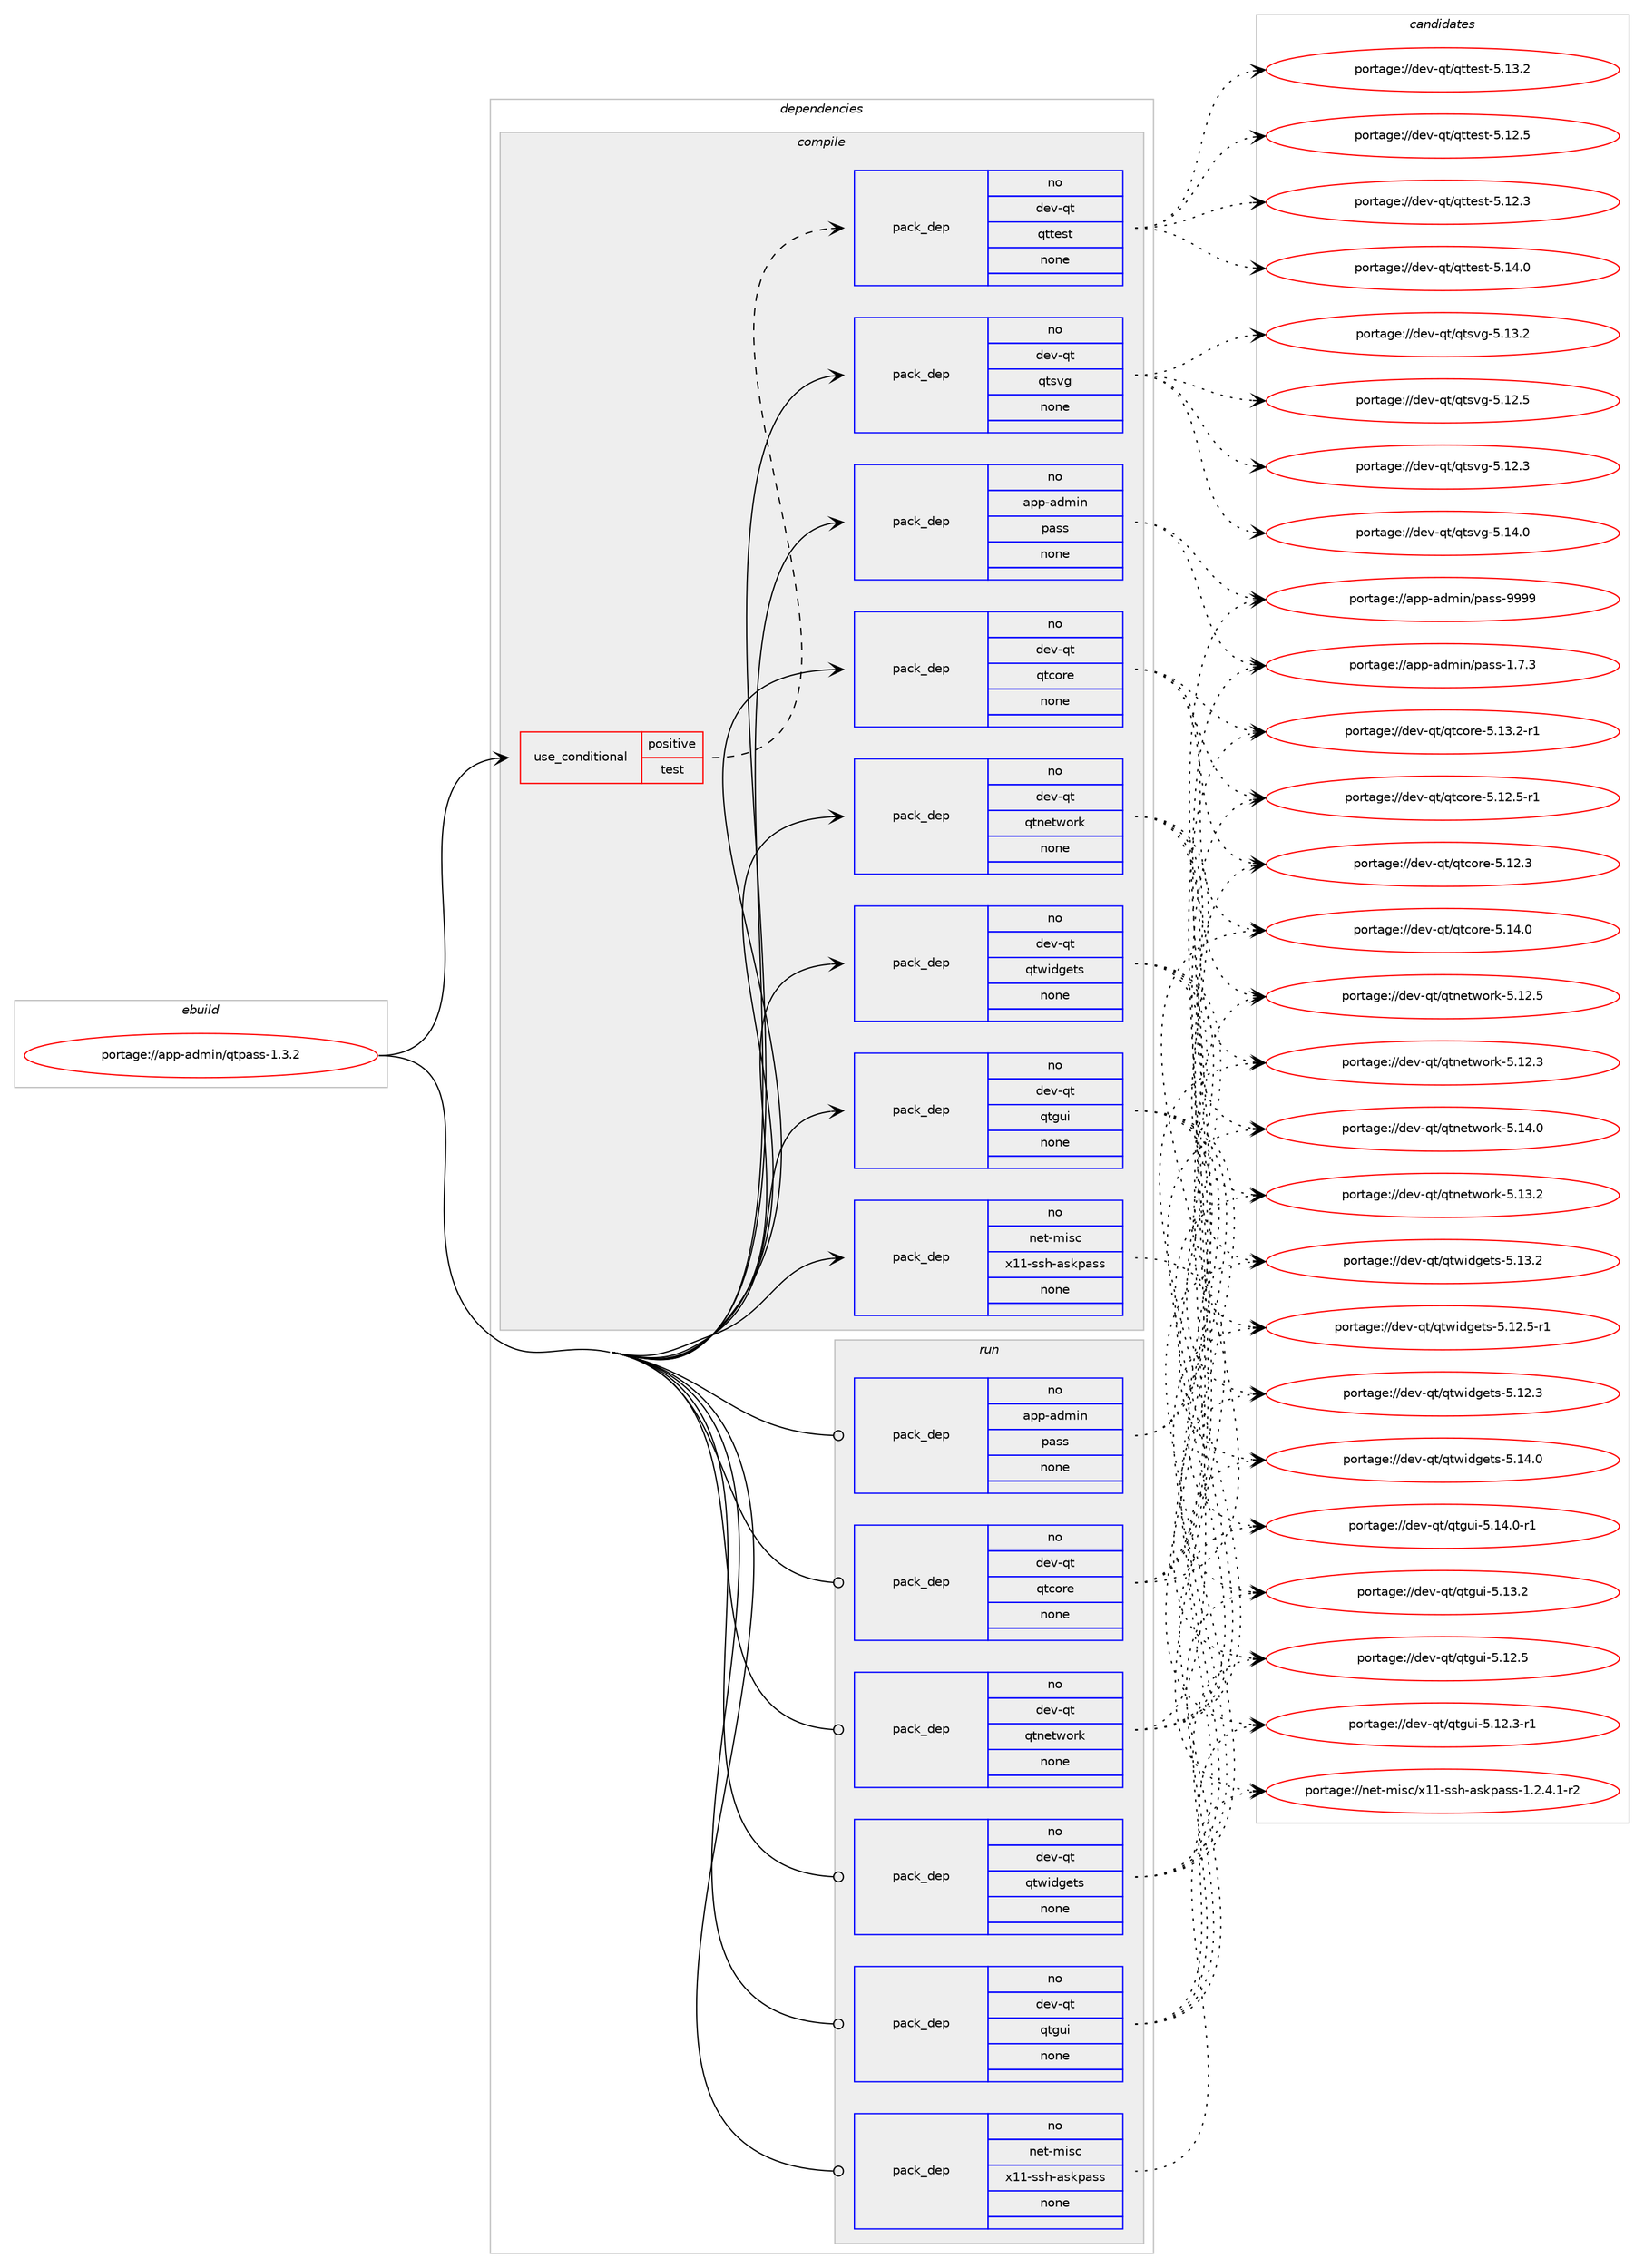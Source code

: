 digraph prolog {

# *************
# Graph options
# *************

newrank=true;
concentrate=true;
compound=true;
graph [rankdir=LR,fontname=Helvetica,fontsize=10,ranksep=1.5];#, ranksep=2.5, nodesep=0.2];
edge  [arrowhead=vee];
node  [fontname=Helvetica,fontsize=10];

# **********
# The ebuild
# **********

subgraph cluster_leftcol {
color=gray;
rank=same;
label=<<i>ebuild</i>>;
id [label="portage://app-admin/qtpass-1.3.2", color=red, width=4, href="../app-admin/qtpass-1.3.2.svg"];
}

# ****************
# The dependencies
# ****************

subgraph cluster_midcol {
color=gray;
label=<<i>dependencies</i>>;
subgraph cluster_compile {
fillcolor="#eeeeee";
style=filled;
label=<<i>compile</i>>;
subgraph cond154485 {
dependency653401 [label=<<TABLE BORDER="0" CELLBORDER="1" CELLSPACING="0" CELLPADDING="4"><TR><TD ROWSPAN="3" CELLPADDING="10">use_conditional</TD></TR><TR><TD>positive</TD></TR><TR><TD>test</TD></TR></TABLE>>, shape=none, color=red];
subgraph pack490220 {
dependency653402 [label=<<TABLE BORDER="0" CELLBORDER="1" CELLSPACING="0" CELLPADDING="4" WIDTH="220"><TR><TD ROWSPAN="6" CELLPADDING="30">pack_dep</TD></TR><TR><TD WIDTH="110">no</TD></TR><TR><TD>dev-qt</TD></TR><TR><TD>qttest</TD></TR><TR><TD>none</TD></TR><TR><TD></TD></TR></TABLE>>, shape=none, color=blue];
}
dependency653401:e -> dependency653402:w [weight=20,style="dashed",arrowhead="vee"];
}
id:e -> dependency653401:w [weight=20,style="solid",arrowhead="vee"];
subgraph pack490221 {
dependency653403 [label=<<TABLE BORDER="0" CELLBORDER="1" CELLSPACING="0" CELLPADDING="4" WIDTH="220"><TR><TD ROWSPAN="6" CELLPADDING="30">pack_dep</TD></TR><TR><TD WIDTH="110">no</TD></TR><TR><TD>app-admin</TD></TR><TR><TD>pass</TD></TR><TR><TD>none</TD></TR><TR><TD></TD></TR></TABLE>>, shape=none, color=blue];
}
id:e -> dependency653403:w [weight=20,style="solid",arrowhead="vee"];
subgraph pack490222 {
dependency653404 [label=<<TABLE BORDER="0" CELLBORDER="1" CELLSPACING="0" CELLPADDING="4" WIDTH="220"><TR><TD ROWSPAN="6" CELLPADDING="30">pack_dep</TD></TR><TR><TD WIDTH="110">no</TD></TR><TR><TD>dev-qt</TD></TR><TR><TD>qtcore</TD></TR><TR><TD>none</TD></TR><TR><TD></TD></TR></TABLE>>, shape=none, color=blue];
}
id:e -> dependency653404:w [weight=20,style="solid",arrowhead="vee"];
subgraph pack490223 {
dependency653405 [label=<<TABLE BORDER="0" CELLBORDER="1" CELLSPACING="0" CELLPADDING="4" WIDTH="220"><TR><TD ROWSPAN="6" CELLPADDING="30">pack_dep</TD></TR><TR><TD WIDTH="110">no</TD></TR><TR><TD>dev-qt</TD></TR><TR><TD>qtgui</TD></TR><TR><TD>none</TD></TR><TR><TD></TD></TR></TABLE>>, shape=none, color=blue];
}
id:e -> dependency653405:w [weight=20,style="solid",arrowhead="vee"];
subgraph pack490224 {
dependency653406 [label=<<TABLE BORDER="0" CELLBORDER="1" CELLSPACING="0" CELLPADDING="4" WIDTH="220"><TR><TD ROWSPAN="6" CELLPADDING="30">pack_dep</TD></TR><TR><TD WIDTH="110">no</TD></TR><TR><TD>dev-qt</TD></TR><TR><TD>qtnetwork</TD></TR><TR><TD>none</TD></TR><TR><TD></TD></TR></TABLE>>, shape=none, color=blue];
}
id:e -> dependency653406:w [weight=20,style="solid",arrowhead="vee"];
subgraph pack490225 {
dependency653407 [label=<<TABLE BORDER="0" CELLBORDER="1" CELLSPACING="0" CELLPADDING="4" WIDTH="220"><TR><TD ROWSPAN="6" CELLPADDING="30">pack_dep</TD></TR><TR><TD WIDTH="110">no</TD></TR><TR><TD>dev-qt</TD></TR><TR><TD>qtsvg</TD></TR><TR><TD>none</TD></TR><TR><TD></TD></TR></TABLE>>, shape=none, color=blue];
}
id:e -> dependency653407:w [weight=20,style="solid",arrowhead="vee"];
subgraph pack490226 {
dependency653408 [label=<<TABLE BORDER="0" CELLBORDER="1" CELLSPACING="0" CELLPADDING="4" WIDTH="220"><TR><TD ROWSPAN="6" CELLPADDING="30">pack_dep</TD></TR><TR><TD WIDTH="110">no</TD></TR><TR><TD>dev-qt</TD></TR><TR><TD>qtwidgets</TD></TR><TR><TD>none</TD></TR><TR><TD></TD></TR></TABLE>>, shape=none, color=blue];
}
id:e -> dependency653408:w [weight=20,style="solid",arrowhead="vee"];
subgraph pack490227 {
dependency653409 [label=<<TABLE BORDER="0" CELLBORDER="1" CELLSPACING="0" CELLPADDING="4" WIDTH="220"><TR><TD ROWSPAN="6" CELLPADDING="30">pack_dep</TD></TR><TR><TD WIDTH="110">no</TD></TR><TR><TD>net-misc</TD></TR><TR><TD>x11-ssh-askpass</TD></TR><TR><TD>none</TD></TR><TR><TD></TD></TR></TABLE>>, shape=none, color=blue];
}
id:e -> dependency653409:w [weight=20,style="solid",arrowhead="vee"];
}
subgraph cluster_compileandrun {
fillcolor="#eeeeee";
style=filled;
label=<<i>compile and run</i>>;
}
subgraph cluster_run {
fillcolor="#eeeeee";
style=filled;
label=<<i>run</i>>;
subgraph pack490228 {
dependency653410 [label=<<TABLE BORDER="0" CELLBORDER="1" CELLSPACING="0" CELLPADDING="4" WIDTH="220"><TR><TD ROWSPAN="6" CELLPADDING="30">pack_dep</TD></TR><TR><TD WIDTH="110">no</TD></TR><TR><TD>app-admin</TD></TR><TR><TD>pass</TD></TR><TR><TD>none</TD></TR><TR><TD></TD></TR></TABLE>>, shape=none, color=blue];
}
id:e -> dependency653410:w [weight=20,style="solid",arrowhead="odot"];
subgraph pack490229 {
dependency653411 [label=<<TABLE BORDER="0" CELLBORDER="1" CELLSPACING="0" CELLPADDING="4" WIDTH="220"><TR><TD ROWSPAN="6" CELLPADDING="30">pack_dep</TD></TR><TR><TD WIDTH="110">no</TD></TR><TR><TD>dev-qt</TD></TR><TR><TD>qtcore</TD></TR><TR><TD>none</TD></TR><TR><TD></TD></TR></TABLE>>, shape=none, color=blue];
}
id:e -> dependency653411:w [weight=20,style="solid",arrowhead="odot"];
subgraph pack490230 {
dependency653412 [label=<<TABLE BORDER="0" CELLBORDER="1" CELLSPACING="0" CELLPADDING="4" WIDTH="220"><TR><TD ROWSPAN="6" CELLPADDING="30">pack_dep</TD></TR><TR><TD WIDTH="110">no</TD></TR><TR><TD>dev-qt</TD></TR><TR><TD>qtgui</TD></TR><TR><TD>none</TD></TR><TR><TD></TD></TR></TABLE>>, shape=none, color=blue];
}
id:e -> dependency653412:w [weight=20,style="solid",arrowhead="odot"];
subgraph pack490231 {
dependency653413 [label=<<TABLE BORDER="0" CELLBORDER="1" CELLSPACING="0" CELLPADDING="4" WIDTH="220"><TR><TD ROWSPAN="6" CELLPADDING="30">pack_dep</TD></TR><TR><TD WIDTH="110">no</TD></TR><TR><TD>dev-qt</TD></TR><TR><TD>qtnetwork</TD></TR><TR><TD>none</TD></TR><TR><TD></TD></TR></TABLE>>, shape=none, color=blue];
}
id:e -> dependency653413:w [weight=20,style="solid",arrowhead="odot"];
subgraph pack490232 {
dependency653414 [label=<<TABLE BORDER="0" CELLBORDER="1" CELLSPACING="0" CELLPADDING="4" WIDTH="220"><TR><TD ROWSPAN="6" CELLPADDING="30">pack_dep</TD></TR><TR><TD WIDTH="110">no</TD></TR><TR><TD>dev-qt</TD></TR><TR><TD>qtwidgets</TD></TR><TR><TD>none</TD></TR><TR><TD></TD></TR></TABLE>>, shape=none, color=blue];
}
id:e -> dependency653414:w [weight=20,style="solid",arrowhead="odot"];
subgraph pack490233 {
dependency653415 [label=<<TABLE BORDER="0" CELLBORDER="1" CELLSPACING="0" CELLPADDING="4" WIDTH="220"><TR><TD ROWSPAN="6" CELLPADDING="30">pack_dep</TD></TR><TR><TD WIDTH="110">no</TD></TR><TR><TD>net-misc</TD></TR><TR><TD>x11-ssh-askpass</TD></TR><TR><TD>none</TD></TR><TR><TD></TD></TR></TABLE>>, shape=none, color=blue];
}
id:e -> dependency653415:w [weight=20,style="solid",arrowhead="odot"];
}
}

# **************
# The candidates
# **************

subgraph cluster_choices {
rank=same;
color=gray;
label=<<i>candidates</i>>;

subgraph choice490220 {
color=black;
nodesep=1;
choice100101118451131164711311611610111511645534649524648 [label="portage://dev-qt/qttest-5.14.0", color=red, width=4,href="../dev-qt/qttest-5.14.0.svg"];
choice100101118451131164711311611610111511645534649514650 [label="portage://dev-qt/qttest-5.13.2", color=red, width=4,href="../dev-qt/qttest-5.13.2.svg"];
choice100101118451131164711311611610111511645534649504653 [label="portage://dev-qt/qttest-5.12.5", color=red, width=4,href="../dev-qt/qttest-5.12.5.svg"];
choice100101118451131164711311611610111511645534649504651 [label="portage://dev-qt/qttest-5.12.3", color=red, width=4,href="../dev-qt/qttest-5.12.3.svg"];
dependency653402:e -> choice100101118451131164711311611610111511645534649524648:w [style=dotted,weight="100"];
dependency653402:e -> choice100101118451131164711311611610111511645534649514650:w [style=dotted,weight="100"];
dependency653402:e -> choice100101118451131164711311611610111511645534649504653:w [style=dotted,weight="100"];
dependency653402:e -> choice100101118451131164711311611610111511645534649504651:w [style=dotted,weight="100"];
}
subgraph choice490221 {
color=black;
nodesep=1;
choice97112112459710010910511047112971151154557575757 [label="portage://app-admin/pass-9999", color=red, width=4,href="../app-admin/pass-9999.svg"];
choice9711211245971001091051104711297115115454946554651 [label="portage://app-admin/pass-1.7.3", color=red, width=4,href="../app-admin/pass-1.7.3.svg"];
dependency653403:e -> choice97112112459710010910511047112971151154557575757:w [style=dotted,weight="100"];
dependency653403:e -> choice9711211245971001091051104711297115115454946554651:w [style=dotted,weight="100"];
}
subgraph choice490222 {
color=black;
nodesep=1;
choice10010111845113116471131169911111410145534649524648 [label="portage://dev-qt/qtcore-5.14.0", color=red, width=4,href="../dev-qt/qtcore-5.14.0.svg"];
choice100101118451131164711311699111114101455346495146504511449 [label="portage://dev-qt/qtcore-5.13.2-r1", color=red, width=4,href="../dev-qt/qtcore-5.13.2-r1.svg"];
choice100101118451131164711311699111114101455346495046534511449 [label="portage://dev-qt/qtcore-5.12.5-r1", color=red, width=4,href="../dev-qt/qtcore-5.12.5-r1.svg"];
choice10010111845113116471131169911111410145534649504651 [label="portage://dev-qt/qtcore-5.12.3", color=red, width=4,href="../dev-qt/qtcore-5.12.3.svg"];
dependency653404:e -> choice10010111845113116471131169911111410145534649524648:w [style=dotted,weight="100"];
dependency653404:e -> choice100101118451131164711311699111114101455346495146504511449:w [style=dotted,weight="100"];
dependency653404:e -> choice100101118451131164711311699111114101455346495046534511449:w [style=dotted,weight="100"];
dependency653404:e -> choice10010111845113116471131169911111410145534649504651:w [style=dotted,weight="100"];
}
subgraph choice490223 {
color=black;
nodesep=1;
choice1001011184511311647113116103117105455346495246484511449 [label="portage://dev-qt/qtgui-5.14.0-r1", color=red, width=4,href="../dev-qt/qtgui-5.14.0-r1.svg"];
choice100101118451131164711311610311710545534649514650 [label="portage://dev-qt/qtgui-5.13.2", color=red, width=4,href="../dev-qt/qtgui-5.13.2.svg"];
choice100101118451131164711311610311710545534649504653 [label="portage://dev-qt/qtgui-5.12.5", color=red, width=4,href="../dev-qt/qtgui-5.12.5.svg"];
choice1001011184511311647113116103117105455346495046514511449 [label="portage://dev-qt/qtgui-5.12.3-r1", color=red, width=4,href="../dev-qt/qtgui-5.12.3-r1.svg"];
dependency653405:e -> choice1001011184511311647113116103117105455346495246484511449:w [style=dotted,weight="100"];
dependency653405:e -> choice100101118451131164711311610311710545534649514650:w [style=dotted,weight="100"];
dependency653405:e -> choice100101118451131164711311610311710545534649504653:w [style=dotted,weight="100"];
dependency653405:e -> choice1001011184511311647113116103117105455346495046514511449:w [style=dotted,weight="100"];
}
subgraph choice490224 {
color=black;
nodesep=1;
choice100101118451131164711311611010111611911111410745534649524648 [label="portage://dev-qt/qtnetwork-5.14.0", color=red, width=4,href="../dev-qt/qtnetwork-5.14.0.svg"];
choice100101118451131164711311611010111611911111410745534649514650 [label="portage://dev-qt/qtnetwork-5.13.2", color=red, width=4,href="../dev-qt/qtnetwork-5.13.2.svg"];
choice100101118451131164711311611010111611911111410745534649504653 [label="portage://dev-qt/qtnetwork-5.12.5", color=red, width=4,href="../dev-qt/qtnetwork-5.12.5.svg"];
choice100101118451131164711311611010111611911111410745534649504651 [label="portage://dev-qt/qtnetwork-5.12.3", color=red, width=4,href="../dev-qt/qtnetwork-5.12.3.svg"];
dependency653406:e -> choice100101118451131164711311611010111611911111410745534649524648:w [style=dotted,weight="100"];
dependency653406:e -> choice100101118451131164711311611010111611911111410745534649514650:w [style=dotted,weight="100"];
dependency653406:e -> choice100101118451131164711311611010111611911111410745534649504653:w [style=dotted,weight="100"];
dependency653406:e -> choice100101118451131164711311611010111611911111410745534649504651:w [style=dotted,weight="100"];
}
subgraph choice490225 {
color=black;
nodesep=1;
choice100101118451131164711311611511810345534649524648 [label="portage://dev-qt/qtsvg-5.14.0", color=red, width=4,href="../dev-qt/qtsvg-5.14.0.svg"];
choice100101118451131164711311611511810345534649514650 [label="portage://dev-qt/qtsvg-5.13.2", color=red, width=4,href="../dev-qt/qtsvg-5.13.2.svg"];
choice100101118451131164711311611511810345534649504653 [label="portage://dev-qt/qtsvg-5.12.5", color=red, width=4,href="../dev-qt/qtsvg-5.12.5.svg"];
choice100101118451131164711311611511810345534649504651 [label="portage://dev-qt/qtsvg-5.12.3", color=red, width=4,href="../dev-qt/qtsvg-5.12.3.svg"];
dependency653407:e -> choice100101118451131164711311611511810345534649524648:w [style=dotted,weight="100"];
dependency653407:e -> choice100101118451131164711311611511810345534649514650:w [style=dotted,weight="100"];
dependency653407:e -> choice100101118451131164711311611511810345534649504653:w [style=dotted,weight="100"];
dependency653407:e -> choice100101118451131164711311611511810345534649504651:w [style=dotted,weight="100"];
}
subgraph choice490226 {
color=black;
nodesep=1;
choice100101118451131164711311611910510010310111611545534649524648 [label="portage://dev-qt/qtwidgets-5.14.0", color=red, width=4,href="../dev-qt/qtwidgets-5.14.0.svg"];
choice100101118451131164711311611910510010310111611545534649514650 [label="portage://dev-qt/qtwidgets-5.13.2", color=red, width=4,href="../dev-qt/qtwidgets-5.13.2.svg"];
choice1001011184511311647113116119105100103101116115455346495046534511449 [label="portage://dev-qt/qtwidgets-5.12.5-r1", color=red, width=4,href="../dev-qt/qtwidgets-5.12.5-r1.svg"];
choice100101118451131164711311611910510010310111611545534649504651 [label="portage://dev-qt/qtwidgets-5.12.3", color=red, width=4,href="../dev-qt/qtwidgets-5.12.3.svg"];
dependency653408:e -> choice100101118451131164711311611910510010310111611545534649524648:w [style=dotted,weight="100"];
dependency653408:e -> choice100101118451131164711311611910510010310111611545534649514650:w [style=dotted,weight="100"];
dependency653408:e -> choice1001011184511311647113116119105100103101116115455346495046534511449:w [style=dotted,weight="100"];
dependency653408:e -> choice100101118451131164711311611910510010310111611545534649504651:w [style=dotted,weight="100"];
}
subgraph choice490227 {
color=black;
nodesep=1;
choice11010111645109105115994712049494511511510445971151071129711511545494650465246494511450 [label="portage://net-misc/x11-ssh-askpass-1.2.4.1-r2", color=red, width=4,href="../net-misc/x11-ssh-askpass-1.2.4.1-r2.svg"];
dependency653409:e -> choice11010111645109105115994712049494511511510445971151071129711511545494650465246494511450:w [style=dotted,weight="100"];
}
subgraph choice490228 {
color=black;
nodesep=1;
choice97112112459710010910511047112971151154557575757 [label="portage://app-admin/pass-9999", color=red, width=4,href="../app-admin/pass-9999.svg"];
choice9711211245971001091051104711297115115454946554651 [label="portage://app-admin/pass-1.7.3", color=red, width=4,href="../app-admin/pass-1.7.3.svg"];
dependency653410:e -> choice97112112459710010910511047112971151154557575757:w [style=dotted,weight="100"];
dependency653410:e -> choice9711211245971001091051104711297115115454946554651:w [style=dotted,weight="100"];
}
subgraph choice490229 {
color=black;
nodesep=1;
choice10010111845113116471131169911111410145534649524648 [label="portage://dev-qt/qtcore-5.14.0", color=red, width=4,href="../dev-qt/qtcore-5.14.0.svg"];
choice100101118451131164711311699111114101455346495146504511449 [label="portage://dev-qt/qtcore-5.13.2-r1", color=red, width=4,href="../dev-qt/qtcore-5.13.2-r1.svg"];
choice100101118451131164711311699111114101455346495046534511449 [label="portage://dev-qt/qtcore-5.12.5-r1", color=red, width=4,href="../dev-qt/qtcore-5.12.5-r1.svg"];
choice10010111845113116471131169911111410145534649504651 [label="portage://dev-qt/qtcore-5.12.3", color=red, width=4,href="../dev-qt/qtcore-5.12.3.svg"];
dependency653411:e -> choice10010111845113116471131169911111410145534649524648:w [style=dotted,weight="100"];
dependency653411:e -> choice100101118451131164711311699111114101455346495146504511449:w [style=dotted,weight="100"];
dependency653411:e -> choice100101118451131164711311699111114101455346495046534511449:w [style=dotted,weight="100"];
dependency653411:e -> choice10010111845113116471131169911111410145534649504651:w [style=dotted,weight="100"];
}
subgraph choice490230 {
color=black;
nodesep=1;
choice1001011184511311647113116103117105455346495246484511449 [label="portage://dev-qt/qtgui-5.14.0-r1", color=red, width=4,href="../dev-qt/qtgui-5.14.0-r1.svg"];
choice100101118451131164711311610311710545534649514650 [label="portage://dev-qt/qtgui-5.13.2", color=red, width=4,href="../dev-qt/qtgui-5.13.2.svg"];
choice100101118451131164711311610311710545534649504653 [label="portage://dev-qt/qtgui-5.12.5", color=red, width=4,href="../dev-qt/qtgui-5.12.5.svg"];
choice1001011184511311647113116103117105455346495046514511449 [label="portage://dev-qt/qtgui-5.12.3-r1", color=red, width=4,href="../dev-qt/qtgui-5.12.3-r1.svg"];
dependency653412:e -> choice1001011184511311647113116103117105455346495246484511449:w [style=dotted,weight="100"];
dependency653412:e -> choice100101118451131164711311610311710545534649514650:w [style=dotted,weight="100"];
dependency653412:e -> choice100101118451131164711311610311710545534649504653:w [style=dotted,weight="100"];
dependency653412:e -> choice1001011184511311647113116103117105455346495046514511449:w [style=dotted,weight="100"];
}
subgraph choice490231 {
color=black;
nodesep=1;
choice100101118451131164711311611010111611911111410745534649524648 [label="portage://dev-qt/qtnetwork-5.14.0", color=red, width=4,href="../dev-qt/qtnetwork-5.14.0.svg"];
choice100101118451131164711311611010111611911111410745534649514650 [label="portage://dev-qt/qtnetwork-5.13.2", color=red, width=4,href="../dev-qt/qtnetwork-5.13.2.svg"];
choice100101118451131164711311611010111611911111410745534649504653 [label="portage://dev-qt/qtnetwork-5.12.5", color=red, width=4,href="../dev-qt/qtnetwork-5.12.5.svg"];
choice100101118451131164711311611010111611911111410745534649504651 [label="portage://dev-qt/qtnetwork-5.12.3", color=red, width=4,href="../dev-qt/qtnetwork-5.12.3.svg"];
dependency653413:e -> choice100101118451131164711311611010111611911111410745534649524648:w [style=dotted,weight="100"];
dependency653413:e -> choice100101118451131164711311611010111611911111410745534649514650:w [style=dotted,weight="100"];
dependency653413:e -> choice100101118451131164711311611010111611911111410745534649504653:w [style=dotted,weight="100"];
dependency653413:e -> choice100101118451131164711311611010111611911111410745534649504651:w [style=dotted,weight="100"];
}
subgraph choice490232 {
color=black;
nodesep=1;
choice100101118451131164711311611910510010310111611545534649524648 [label="portage://dev-qt/qtwidgets-5.14.0", color=red, width=4,href="../dev-qt/qtwidgets-5.14.0.svg"];
choice100101118451131164711311611910510010310111611545534649514650 [label="portage://dev-qt/qtwidgets-5.13.2", color=red, width=4,href="../dev-qt/qtwidgets-5.13.2.svg"];
choice1001011184511311647113116119105100103101116115455346495046534511449 [label="portage://dev-qt/qtwidgets-5.12.5-r1", color=red, width=4,href="../dev-qt/qtwidgets-5.12.5-r1.svg"];
choice100101118451131164711311611910510010310111611545534649504651 [label="portage://dev-qt/qtwidgets-5.12.3", color=red, width=4,href="../dev-qt/qtwidgets-5.12.3.svg"];
dependency653414:e -> choice100101118451131164711311611910510010310111611545534649524648:w [style=dotted,weight="100"];
dependency653414:e -> choice100101118451131164711311611910510010310111611545534649514650:w [style=dotted,weight="100"];
dependency653414:e -> choice1001011184511311647113116119105100103101116115455346495046534511449:w [style=dotted,weight="100"];
dependency653414:e -> choice100101118451131164711311611910510010310111611545534649504651:w [style=dotted,weight="100"];
}
subgraph choice490233 {
color=black;
nodesep=1;
choice11010111645109105115994712049494511511510445971151071129711511545494650465246494511450 [label="portage://net-misc/x11-ssh-askpass-1.2.4.1-r2", color=red, width=4,href="../net-misc/x11-ssh-askpass-1.2.4.1-r2.svg"];
dependency653415:e -> choice11010111645109105115994712049494511511510445971151071129711511545494650465246494511450:w [style=dotted,weight="100"];
}
}

}
